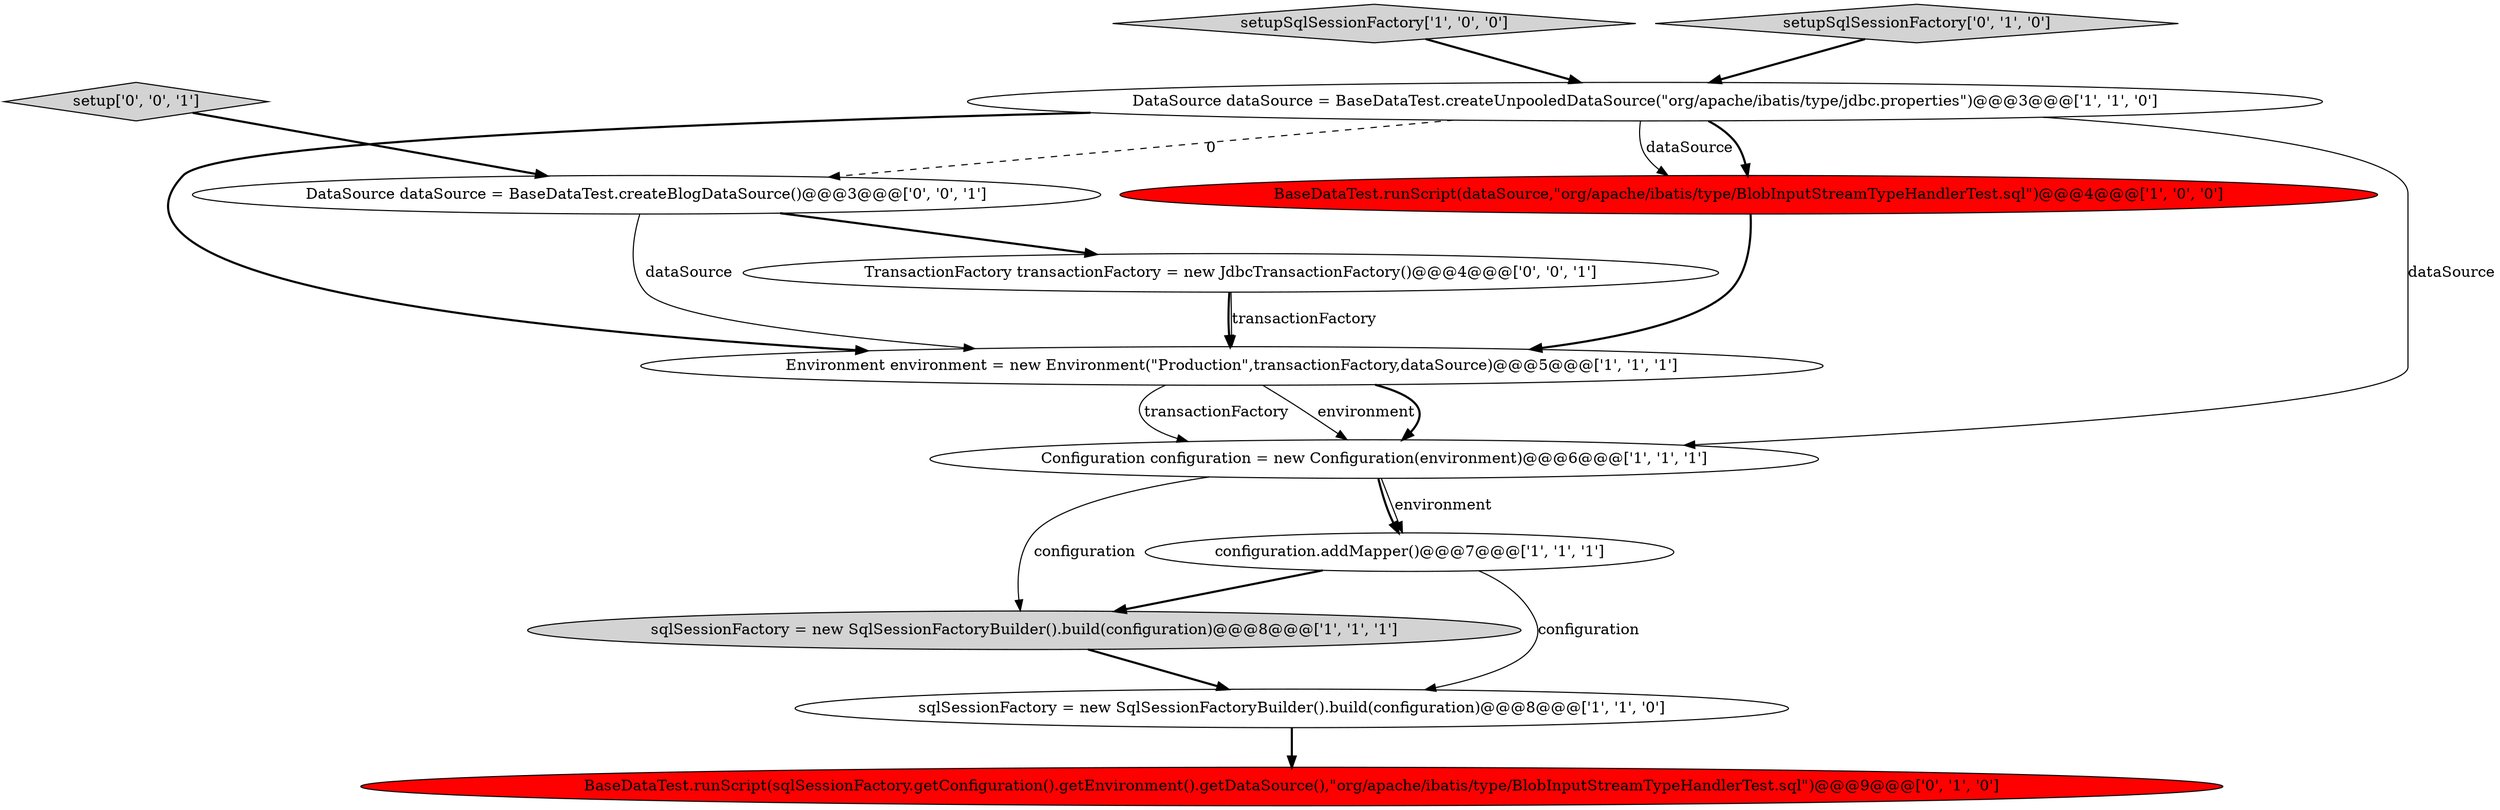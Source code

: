 digraph {
1 [style = filled, label = "Configuration configuration = new Configuration(environment)@@@6@@@['1', '1', '1']", fillcolor = white, shape = ellipse image = "AAA0AAABBB1BBB"];
5 [style = filled, label = "setupSqlSessionFactory['1', '0', '0']", fillcolor = lightgray, shape = diamond image = "AAA0AAABBB1BBB"];
3 [style = filled, label = "sqlSessionFactory = new SqlSessionFactoryBuilder().build(configuration)@@@8@@@['1', '1', '1']", fillcolor = lightgray, shape = ellipse image = "AAA0AAABBB1BBB"];
2 [style = filled, label = "BaseDataTest.runScript(dataSource,\"org/apache/ibatis/type/BlobInputStreamTypeHandlerTest.sql\")@@@4@@@['1', '0', '0']", fillcolor = red, shape = ellipse image = "AAA1AAABBB1BBB"];
6 [style = filled, label = "Environment environment = new Environment(\"Production\",transactionFactory,dataSource)@@@5@@@['1', '1', '1']", fillcolor = white, shape = ellipse image = "AAA0AAABBB1BBB"];
0 [style = filled, label = "configuration.addMapper()@@@7@@@['1', '1', '1']", fillcolor = white, shape = ellipse image = "AAA0AAABBB1BBB"];
9 [style = filled, label = "BaseDataTest.runScript(sqlSessionFactory.getConfiguration().getEnvironment().getDataSource(),\"org/apache/ibatis/type/BlobInputStreamTypeHandlerTest.sql\")@@@9@@@['0', '1', '0']", fillcolor = red, shape = ellipse image = "AAA1AAABBB2BBB"];
4 [style = filled, label = "sqlSessionFactory = new SqlSessionFactoryBuilder().build(configuration)@@@8@@@['1', '1', '0']", fillcolor = white, shape = ellipse image = "AAA0AAABBB1BBB"];
7 [style = filled, label = "DataSource dataSource = BaseDataTest.createUnpooledDataSource(\"org/apache/ibatis/type/jdbc.properties\")@@@3@@@['1', '1', '0']", fillcolor = white, shape = ellipse image = "AAA0AAABBB1BBB"];
12 [style = filled, label = "setup['0', '0', '1']", fillcolor = lightgray, shape = diamond image = "AAA0AAABBB3BBB"];
11 [style = filled, label = "DataSource dataSource = BaseDataTest.createBlogDataSource()@@@3@@@['0', '0', '1']", fillcolor = white, shape = ellipse image = "AAA0AAABBB3BBB"];
10 [style = filled, label = "TransactionFactory transactionFactory = new JdbcTransactionFactory()@@@4@@@['0', '0', '1']", fillcolor = white, shape = ellipse image = "AAA0AAABBB3BBB"];
8 [style = filled, label = "setupSqlSessionFactory['0', '1', '0']", fillcolor = lightgray, shape = diamond image = "AAA0AAABBB2BBB"];
0->3 [style = bold, label=""];
4->9 [style = bold, label=""];
6->1 [style = solid, label="environment"];
2->6 [style = bold, label=""];
12->11 [style = bold, label=""];
7->11 [style = dashed, label="0"];
1->0 [style = solid, label="environment"];
1->0 [style = bold, label=""];
11->6 [style = solid, label="dataSource"];
3->4 [style = bold, label=""];
10->6 [style = bold, label=""];
10->6 [style = solid, label="transactionFactory"];
1->3 [style = solid, label="configuration"];
8->7 [style = bold, label=""];
7->2 [style = solid, label="dataSource"];
6->1 [style = bold, label=""];
6->1 [style = solid, label="transactionFactory"];
11->10 [style = bold, label=""];
7->2 [style = bold, label=""];
7->6 [style = bold, label=""];
0->4 [style = solid, label="configuration"];
7->1 [style = solid, label="dataSource"];
5->7 [style = bold, label=""];
}
